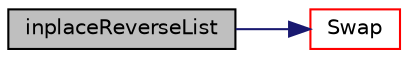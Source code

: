 digraph "inplaceReverseList"
{
  bgcolor="transparent";
  edge [fontname="Helvetica",fontsize="10",labelfontname="Helvetica",labelfontsize="10"];
  node [fontname="Helvetica",fontsize="10",shape=record];
  rankdir="LR";
  Node15582 [label="inplaceReverseList",height=0.2,width=0.4,color="black", fillcolor="grey75", style="filled", fontcolor="black"];
  Node15582 -> Node15583 [color="midnightblue",fontsize="10",style="solid",fontname="Helvetica"];
  Node15583 [label="Swap",height=0.2,width=0.4,color="red",URL="$a21851.html#ac6e6a40a7bda559df02d5ab6cc6f7e00"];
}
